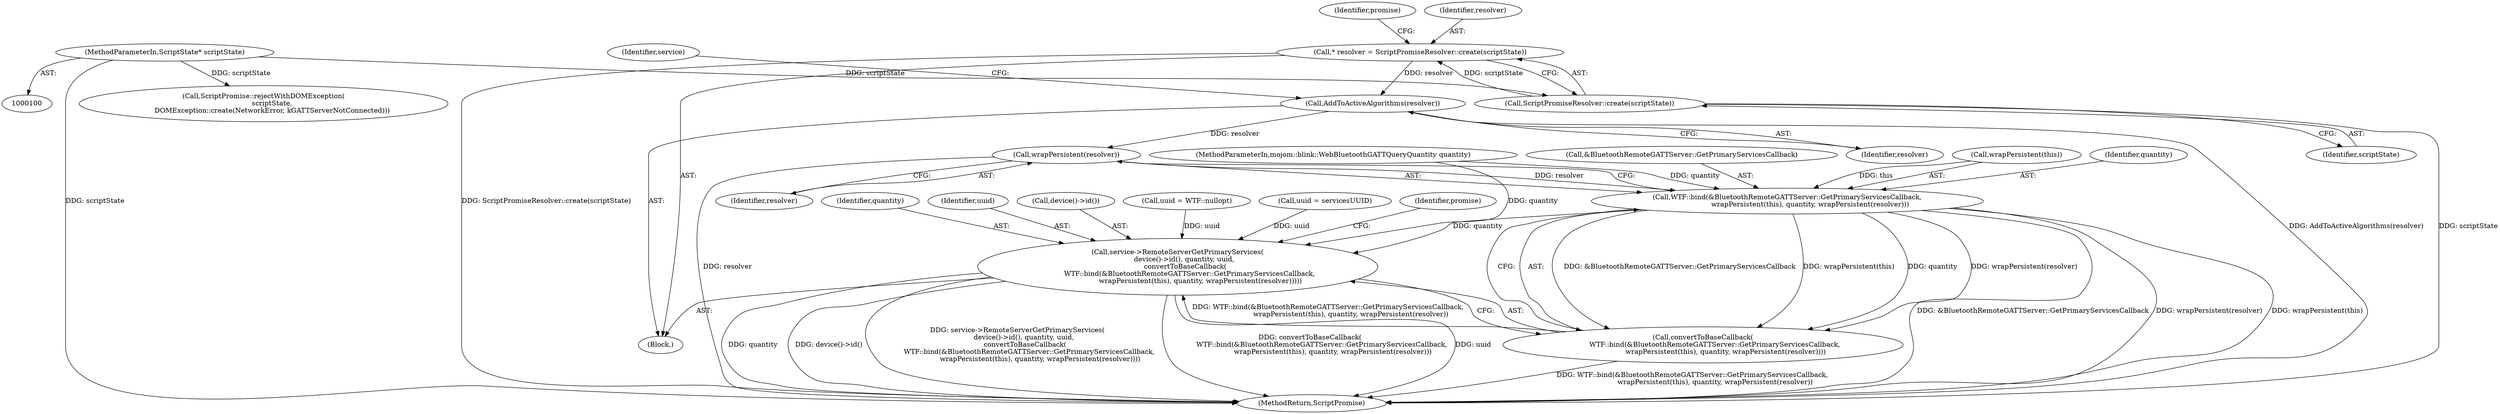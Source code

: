 digraph "0_Chrome_2bceda4948deeaed0a5a99305d0d488eb952f64f_0@API" {
"1000116" [label="(Call,* resolver = ScriptPromiseResolver::create(scriptState))"];
"1000118" [label="(Call,ScriptPromiseResolver::create(scriptState))"];
"1000101" [label="(MethodParameterIn,ScriptState* scriptState)"];
"1000124" [label="(Call,AddToActiveAlgorithms(resolver))"];
"1000151" [label="(Call,wrapPersistent(resolver))"];
"1000145" [label="(Call,WTF::bind(&BluetoothRemoteGATTServer::GetPrimaryServicesCallback,\n                     wrapPersistent(this), quantity, wrapPersistent(resolver)))"];
"1000140" [label="(Call,service->RemoteServerGetPrimaryServices(\n      device()->id(), quantity, uuid,\n       convertToBaseCallback(\n           WTF::bind(&BluetoothRemoteGATTServer::GetPrimaryServicesCallback,\n                     wrapPersistent(this), quantity, wrapPersistent(resolver)))))"];
"1000144" [label="(Call,convertToBaseCallback(\n           WTF::bind(&BluetoothRemoteGATTServer::GetPrimaryServicesCallback,\n                     wrapPersistent(this), quantity, wrapPersistent(resolver))))"];
"1000142" [label="(Identifier,quantity)"];
"1000118" [label="(Call,ScriptPromiseResolver::create(scriptState))"];
"1000119" [label="(Identifier,scriptState)"];
"1000125" [label="(Identifier,resolver)"];
"1000143" [label="(Identifier,uuid)"];
"1000122" [label="(Identifier,promise)"];
"1000140" [label="(Call,service->RemoteServerGetPrimaryServices(\n      device()->id(), quantity, uuid,\n       convertToBaseCallback(\n           WTF::bind(&BluetoothRemoteGATTServer::GetPrimaryServicesCallback,\n                     wrapPersistent(this), quantity, wrapPersistent(resolver)))))"];
"1000104" [label="(Block,)"];
"1000144" [label="(Call,convertToBaseCallback(\n           WTF::bind(&BluetoothRemoteGATTServer::GetPrimaryServicesCallback,\n                     wrapPersistent(this), quantity, wrapPersistent(resolver))))"];
"1000155" [label="(MethodReturn,ScriptPromise)"];
"1000102" [label="(MethodParameterIn,mojom::blink::WebBluetoothGATTQueryQuantity quantity)"];
"1000117" [label="(Identifier,resolver)"];
"1000141" [label="(Call,device()->id())"];
"1000110" [label="(Call,ScriptPromise::rejectWithDOMException(\n        scriptState,\n        DOMException::create(NetworkError, kGATTServerNotConnected)))"];
"1000150" [label="(Identifier,quantity)"];
"1000124" [label="(Call,AddToActiveAlgorithms(resolver))"];
"1000128" [label="(Identifier,service)"];
"1000116" [label="(Call,* resolver = ScriptPromiseResolver::create(scriptState))"];
"1000152" [label="(Identifier,resolver)"];
"1000131" [label="(Call,uuid = WTF::nullopt)"];
"1000101" [label="(MethodParameterIn,ScriptState* scriptState)"];
"1000137" [label="(Call,uuid = servicesUUID)"];
"1000146" [label="(Call,&BluetoothRemoteGATTServer::GetPrimaryServicesCallback)"];
"1000148" [label="(Call,wrapPersistent(this))"];
"1000154" [label="(Identifier,promise)"];
"1000145" [label="(Call,WTF::bind(&BluetoothRemoteGATTServer::GetPrimaryServicesCallback,\n                     wrapPersistent(this), quantity, wrapPersistent(resolver)))"];
"1000151" [label="(Call,wrapPersistent(resolver))"];
"1000116" -> "1000104"  [label="AST: "];
"1000116" -> "1000118"  [label="CFG: "];
"1000117" -> "1000116"  [label="AST: "];
"1000118" -> "1000116"  [label="AST: "];
"1000122" -> "1000116"  [label="CFG: "];
"1000116" -> "1000155"  [label="DDG: ScriptPromiseResolver::create(scriptState)"];
"1000118" -> "1000116"  [label="DDG: scriptState"];
"1000116" -> "1000124"  [label="DDG: resolver"];
"1000118" -> "1000119"  [label="CFG: "];
"1000119" -> "1000118"  [label="AST: "];
"1000118" -> "1000155"  [label="DDG: scriptState"];
"1000101" -> "1000118"  [label="DDG: scriptState"];
"1000101" -> "1000100"  [label="AST: "];
"1000101" -> "1000155"  [label="DDG: scriptState"];
"1000101" -> "1000110"  [label="DDG: scriptState"];
"1000124" -> "1000104"  [label="AST: "];
"1000124" -> "1000125"  [label="CFG: "];
"1000125" -> "1000124"  [label="AST: "];
"1000128" -> "1000124"  [label="CFG: "];
"1000124" -> "1000155"  [label="DDG: AddToActiveAlgorithms(resolver)"];
"1000124" -> "1000151"  [label="DDG: resolver"];
"1000151" -> "1000145"  [label="AST: "];
"1000151" -> "1000152"  [label="CFG: "];
"1000152" -> "1000151"  [label="AST: "];
"1000145" -> "1000151"  [label="CFG: "];
"1000151" -> "1000155"  [label="DDG: resolver"];
"1000151" -> "1000145"  [label="DDG: resolver"];
"1000145" -> "1000144"  [label="AST: "];
"1000146" -> "1000145"  [label="AST: "];
"1000148" -> "1000145"  [label="AST: "];
"1000150" -> "1000145"  [label="AST: "];
"1000144" -> "1000145"  [label="CFG: "];
"1000145" -> "1000155"  [label="DDG: &BluetoothRemoteGATTServer::GetPrimaryServicesCallback"];
"1000145" -> "1000155"  [label="DDG: wrapPersistent(resolver)"];
"1000145" -> "1000155"  [label="DDG: wrapPersistent(this)"];
"1000145" -> "1000140"  [label="DDG: quantity"];
"1000145" -> "1000144"  [label="DDG: &BluetoothRemoteGATTServer::GetPrimaryServicesCallback"];
"1000145" -> "1000144"  [label="DDG: wrapPersistent(this)"];
"1000145" -> "1000144"  [label="DDG: quantity"];
"1000145" -> "1000144"  [label="DDG: wrapPersistent(resolver)"];
"1000148" -> "1000145"  [label="DDG: this"];
"1000102" -> "1000145"  [label="DDG: quantity"];
"1000140" -> "1000104"  [label="AST: "];
"1000140" -> "1000144"  [label="CFG: "];
"1000141" -> "1000140"  [label="AST: "];
"1000142" -> "1000140"  [label="AST: "];
"1000143" -> "1000140"  [label="AST: "];
"1000144" -> "1000140"  [label="AST: "];
"1000154" -> "1000140"  [label="CFG: "];
"1000140" -> "1000155"  [label="DDG: quantity"];
"1000140" -> "1000155"  [label="DDG: device()->id()"];
"1000140" -> "1000155"  [label="DDG: service->RemoteServerGetPrimaryServices(\n      device()->id(), quantity, uuid,\n       convertToBaseCallback(\n           WTF::bind(&BluetoothRemoteGATTServer::GetPrimaryServicesCallback,\n                     wrapPersistent(this), quantity, wrapPersistent(resolver))))"];
"1000140" -> "1000155"  [label="DDG: convertToBaseCallback(\n           WTF::bind(&BluetoothRemoteGATTServer::GetPrimaryServicesCallback,\n                     wrapPersistent(this), quantity, wrapPersistent(resolver)))"];
"1000140" -> "1000155"  [label="DDG: uuid"];
"1000102" -> "1000140"  [label="DDG: quantity"];
"1000131" -> "1000140"  [label="DDG: uuid"];
"1000137" -> "1000140"  [label="DDG: uuid"];
"1000144" -> "1000140"  [label="DDG: WTF::bind(&BluetoothRemoteGATTServer::GetPrimaryServicesCallback,\n                     wrapPersistent(this), quantity, wrapPersistent(resolver))"];
"1000144" -> "1000155"  [label="DDG: WTF::bind(&BluetoothRemoteGATTServer::GetPrimaryServicesCallback,\n                     wrapPersistent(this), quantity, wrapPersistent(resolver))"];
}
